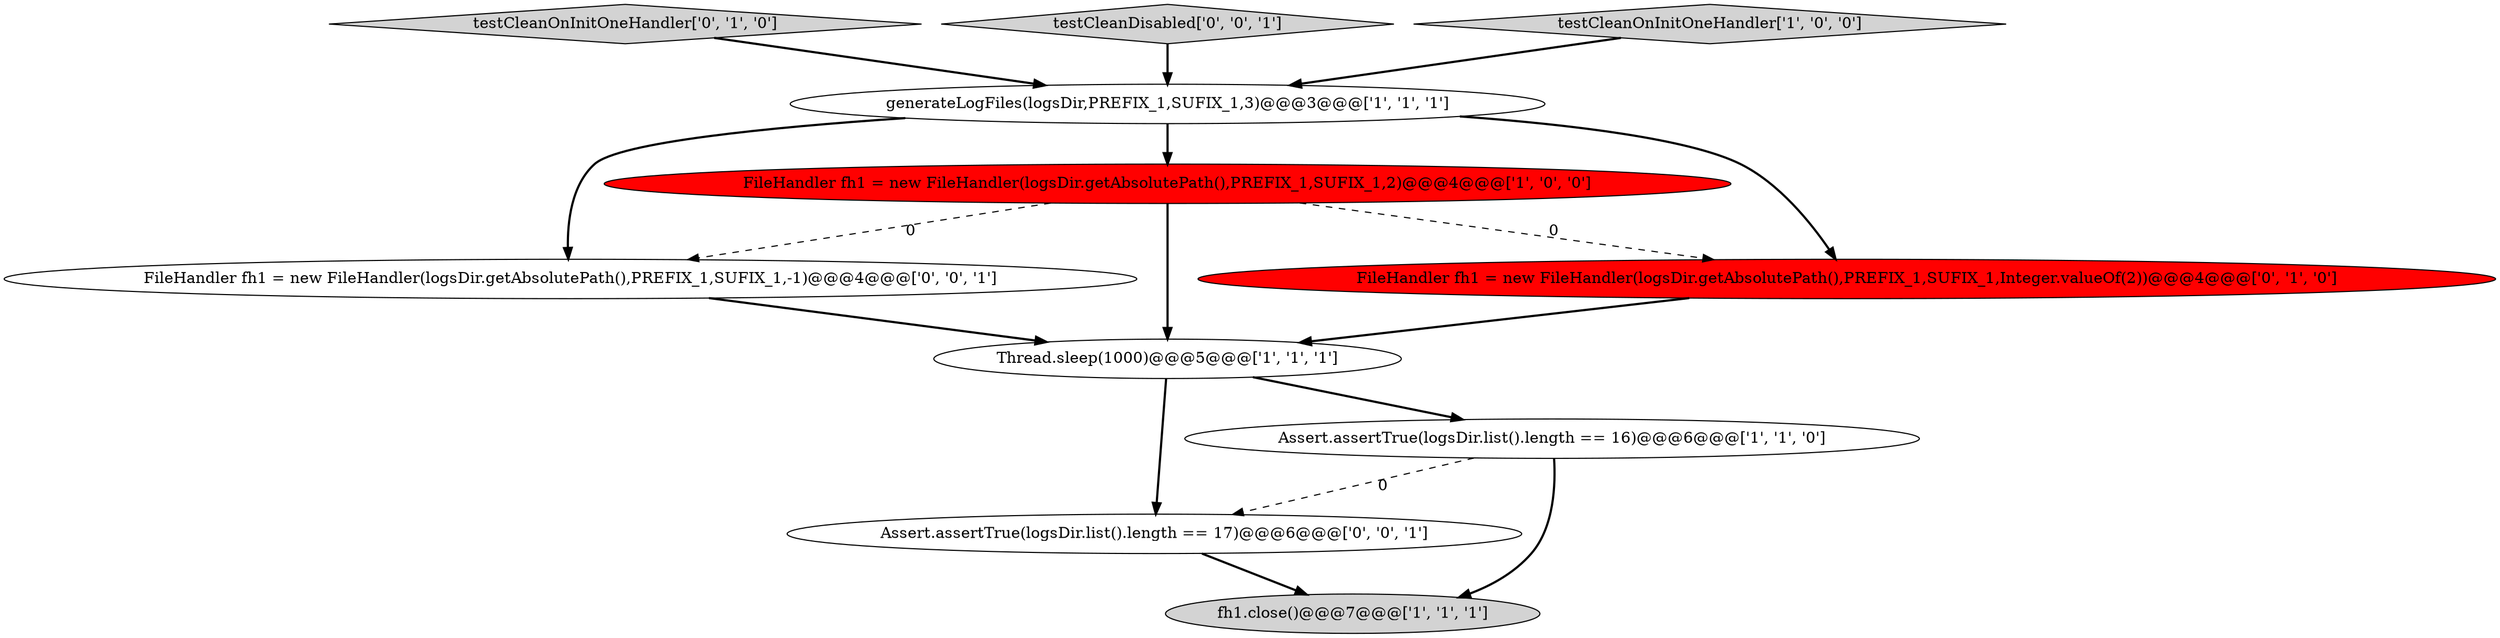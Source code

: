 digraph {
4 [style = filled, label = "generateLogFiles(logsDir,PREFIX_1,SUFIX_1,3)@@@3@@@['1', '1', '1']", fillcolor = white, shape = ellipse image = "AAA0AAABBB1BBB"];
9 [style = filled, label = "Assert.assertTrue(logsDir.list().length == 17)@@@6@@@['0', '0', '1']", fillcolor = white, shape = ellipse image = "AAA0AAABBB3BBB"];
0 [style = filled, label = "Assert.assertTrue(logsDir.list().length == 16)@@@6@@@['1', '1', '0']", fillcolor = white, shape = ellipse image = "AAA0AAABBB1BBB"];
1 [style = filled, label = "FileHandler fh1 = new FileHandler(logsDir.getAbsolutePath(),PREFIX_1,SUFIX_1,2)@@@4@@@['1', '0', '0']", fillcolor = red, shape = ellipse image = "AAA1AAABBB1BBB"];
2 [style = filled, label = "fh1.close()@@@7@@@['1', '1', '1']", fillcolor = lightgray, shape = ellipse image = "AAA0AAABBB1BBB"];
6 [style = filled, label = "testCleanOnInitOneHandler['0', '1', '0']", fillcolor = lightgray, shape = diamond image = "AAA0AAABBB2BBB"];
10 [style = filled, label = "FileHandler fh1 = new FileHandler(logsDir.getAbsolutePath(),PREFIX_1,SUFIX_1,-1)@@@4@@@['0', '0', '1']", fillcolor = white, shape = ellipse image = "AAA0AAABBB3BBB"];
3 [style = filled, label = "Thread.sleep(1000)@@@5@@@['1', '1', '1']", fillcolor = white, shape = ellipse image = "AAA0AAABBB1BBB"];
7 [style = filled, label = "FileHandler fh1 = new FileHandler(logsDir.getAbsolutePath(),PREFIX_1,SUFIX_1,Integer.valueOf(2))@@@4@@@['0', '1', '0']", fillcolor = red, shape = ellipse image = "AAA1AAABBB2BBB"];
8 [style = filled, label = "testCleanDisabled['0', '0', '1']", fillcolor = lightgray, shape = diamond image = "AAA0AAABBB3BBB"];
5 [style = filled, label = "testCleanOnInitOneHandler['1', '0', '0']", fillcolor = lightgray, shape = diamond image = "AAA0AAABBB1BBB"];
1->3 [style = bold, label=""];
3->9 [style = bold, label=""];
4->10 [style = bold, label=""];
6->4 [style = bold, label=""];
10->3 [style = bold, label=""];
7->3 [style = bold, label=""];
4->1 [style = bold, label=""];
5->4 [style = bold, label=""];
8->4 [style = bold, label=""];
1->10 [style = dashed, label="0"];
1->7 [style = dashed, label="0"];
0->9 [style = dashed, label="0"];
9->2 [style = bold, label=""];
4->7 [style = bold, label=""];
3->0 [style = bold, label=""];
0->2 [style = bold, label=""];
}
